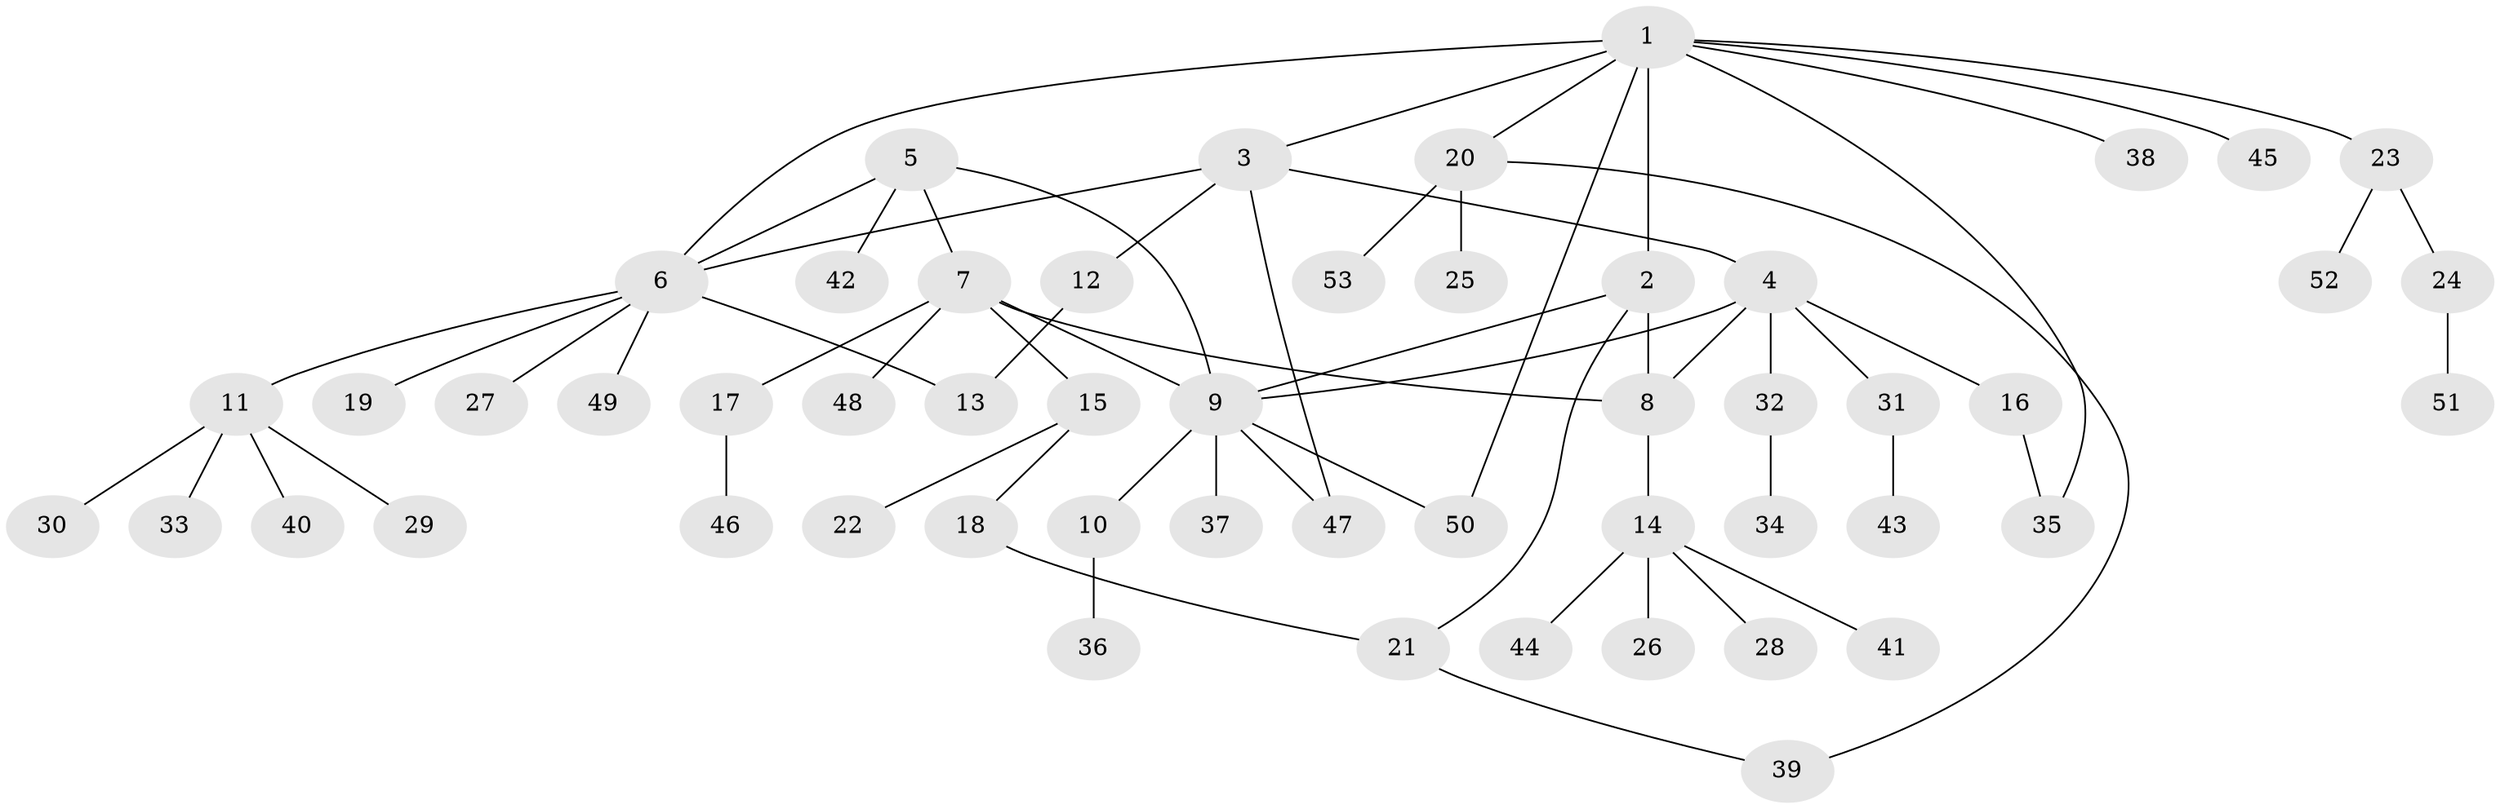 // coarse degree distribution, {1: 0.8666666666666667, 8: 0.06666666666666667, 7: 0.06666666666666667}
// Generated by graph-tools (version 1.1) at 2025/57/03/04/25 21:57:54]
// undirected, 53 vertices, 64 edges
graph export_dot {
graph [start="1"]
  node [color=gray90,style=filled];
  1;
  2;
  3;
  4;
  5;
  6;
  7;
  8;
  9;
  10;
  11;
  12;
  13;
  14;
  15;
  16;
  17;
  18;
  19;
  20;
  21;
  22;
  23;
  24;
  25;
  26;
  27;
  28;
  29;
  30;
  31;
  32;
  33;
  34;
  35;
  36;
  37;
  38;
  39;
  40;
  41;
  42;
  43;
  44;
  45;
  46;
  47;
  48;
  49;
  50;
  51;
  52;
  53;
  1 -- 2;
  1 -- 3;
  1 -- 6;
  1 -- 20;
  1 -- 23;
  1 -- 35;
  1 -- 38;
  1 -- 45;
  1 -- 50;
  2 -- 8;
  2 -- 9;
  2 -- 21;
  3 -- 4;
  3 -- 6;
  3 -- 12;
  3 -- 47;
  4 -- 8;
  4 -- 9;
  4 -- 16;
  4 -- 31;
  4 -- 32;
  5 -- 6;
  5 -- 7;
  5 -- 9;
  5 -- 42;
  6 -- 11;
  6 -- 13;
  6 -- 19;
  6 -- 27;
  6 -- 49;
  7 -- 8;
  7 -- 9;
  7 -- 15;
  7 -- 17;
  7 -- 48;
  8 -- 14;
  9 -- 10;
  9 -- 37;
  9 -- 47;
  9 -- 50;
  10 -- 36;
  11 -- 29;
  11 -- 30;
  11 -- 33;
  11 -- 40;
  12 -- 13;
  14 -- 26;
  14 -- 28;
  14 -- 41;
  14 -- 44;
  15 -- 18;
  15 -- 22;
  16 -- 35;
  17 -- 46;
  18 -- 21;
  20 -- 25;
  20 -- 39;
  20 -- 53;
  21 -- 39;
  23 -- 24;
  23 -- 52;
  24 -- 51;
  31 -- 43;
  32 -- 34;
}
